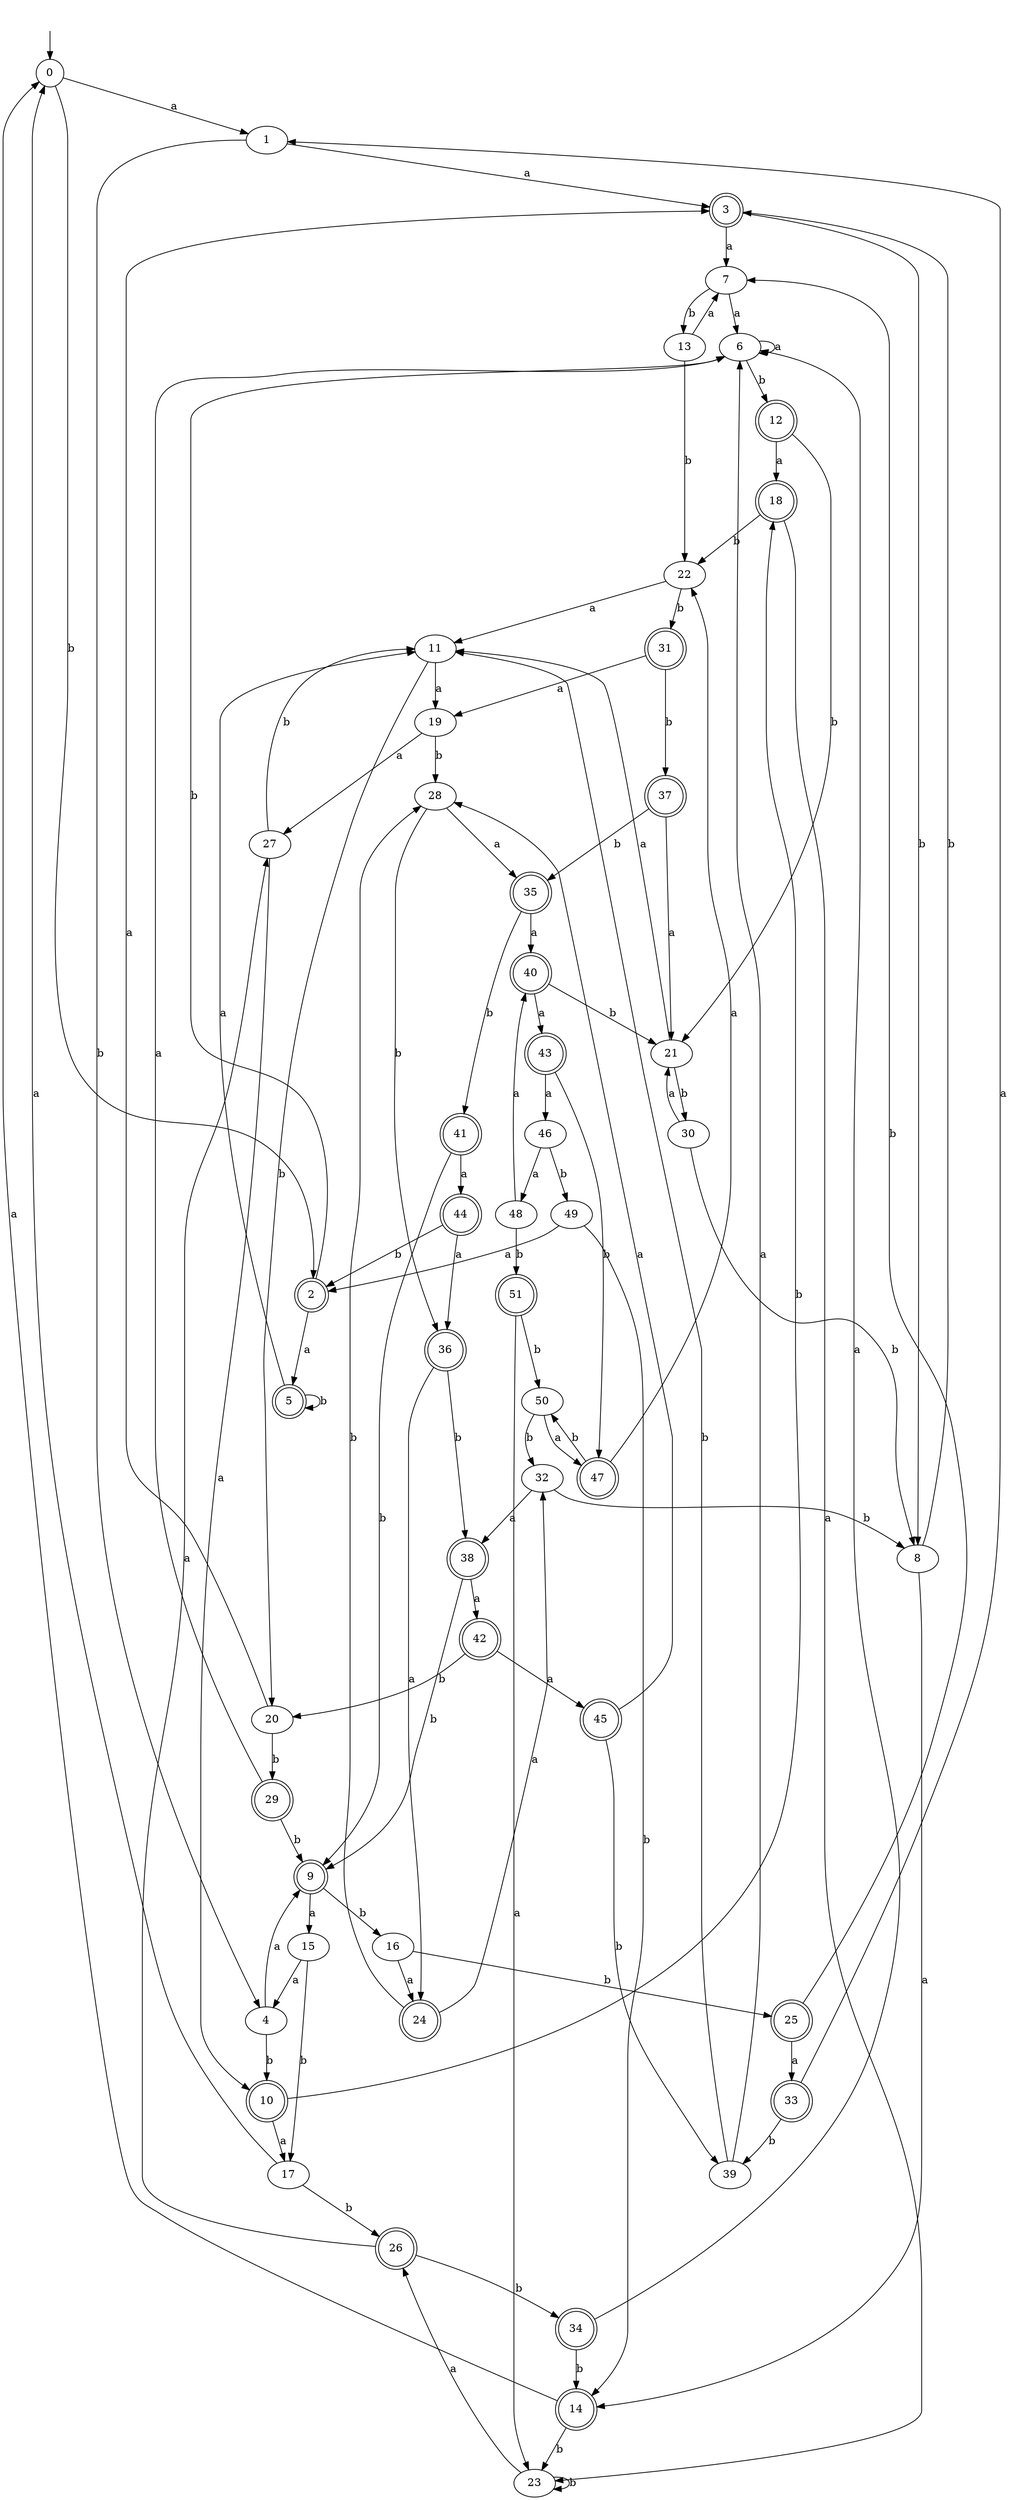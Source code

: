 digraph RandomDFA {
  __start0 [label="", shape=none];
  __start0 -> 0 [label=""];
  0 [shape=circle]
  0 -> 1 [label="a"]
  0 -> 2 [label="b"]
  1
  1 -> 3 [label="a"]
  1 -> 4 [label="b"]
  2 [shape=doublecircle]
  2 -> 5 [label="a"]
  2 -> 6 [label="b"]
  3 [shape=doublecircle]
  3 -> 7 [label="a"]
  3 -> 8 [label="b"]
  4
  4 -> 9 [label="a"]
  4 -> 10 [label="b"]
  5 [shape=doublecircle]
  5 -> 11 [label="a"]
  5 -> 5 [label="b"]
  6
  6 -> 6 [label="a"]
  6 -> 12 [label="b"]
  7
  7 -> 6 [label="a"]
  7 -> 13 [label="b"]
  8
  8 -> 14 [label="a"]
  8 -> 3 [label="b"]
  9 [shape=doublecircle]
  9 -> 15 [label="a"]
  9 -> 16 [label="b"]
  10 [shape=doublecircle]
  10 -> 17 [label="a"]
  10 -> 18 [label="b"]
  11
  11 -> 19 [label="a"]
  11 -> 20 [label="b"]
  12 [shape=doublecircle]
  12 -> 18 [label="a"]
  12 -> 21 [label="b"]
  13
  13 -> 7 [label="a"]
  13 -> 22 [label="b"]
  14 [shape=doublecircle]
  14 -> 0 [label="a"]
  14 -> 23 [label="b"]
  15
  15 -> 4 [label="a"]
  15 -> 17 [label="b"]
  16
  16 -> 24 [label="a"]
  16 -> 25 [label="b"]
  17
  17 -> 0 [label="a"]
  17 -> 26 [label="b"]
  18 [shape=doublecircle]
  18 -> 23 [label="a"]
  18 -> 22 [label="b"]
  19
  19 -> 27 [label="a"]
  19 -> 28 [label="b"]
  20
  20 -> 3 [label="a"]
  20 -> 29 [label="b"]
  21
  21 -> 11 [label="a"]
  21 -> 30 [label="b"]
  22
  22 -> 11 [label="a"]
  22 -> 31 [label="b"]
  23
  23 -> 26 [label="a"]
  23 -> 23 [label="b"]
  24 [shape=doublecircle]
  24 -> 32 [label="a"]
  24 -> 28 [label="b"]
  25 [shape=doublecircle]
  25 -> 33 [label="a"]
  25 -> 7 [label="b"]
  26 [shape=doublecircle]
  26 -> 27 [label="a"]
  26 -> 34 [label="b"]
  27
  27 -> 10 [label="a"]
  27 -> 11 [label="b"]
  28
  28 -> 35 [label="a"]
  28 -> 36 [label="b"]
  29 [shape=doublecircle]
  29 -> 6 [label="a"]
  29 -> 9 [label="b"]
  30
  30 -> 21 [label="a"]
  30 -> 8 [label="b"]
  31 [shape=doublecircle]
  31 -> 19 [label="a"]
  31 -> 37 [label="b"]
  32
  32 -> 38 [label="a"]
  32 -> 8 [label="b"]
  33 [shape=doublecircle]
  33 -> 1 [label="a"]
  33 -> 39 [label="b"]
  34 [shape=doublecircle]
  34 -> 6 [label="a"]
  34 -> 14 [label="b"]
  35 [shape=doublecircle]
  35 -> 40 [label="a"]
  35 -> 41 [label="b"]
  36 [shape=doublecircle]
  36 -> 24 [label="a"]
  36 -> 38 [label="b"]
  37 [shape=doublecircle]
  37 -> 21 [label="a"]
  37 -> 35 [label="b"]
  38 [shape=doublecircle]
  38 -> 42 [label="a"]
  38 -> 9 [label="b"]
  39
  39 -> 6 [label="a"]
  39 -> 11 [label="b"]
  40 [shape=doublecircle]
  40 -> 43 [label="a"]
  40 -> 21 [label="b"]
  41 [shape=doublecircle]
  41 -> 44 [label="a"]
  41 -> 9 [label="b"]
  42 [shape=doublecircle]
  42 -> 45 [label="a"]
  42 -> 20 [label="b"]
  43 [shape=doublecircle]
  43 -> 46 [label="a"]
  43 -> 47 [label="b"]
  44 [shape=doublecircle]
  44 -> 36 [label="a"]
  44 -> 2 [label="b"]
  45 [shape=doublecircle]
  45 -> 28 [label="a"]
  45 -> 39 [label="b"]
  46
  46 -> 48 [label="a"]
  46 -> 49 [label="b"]
  47 [shape=doublecircle]
  47 -> 22 [label="a"]
  47 -> 50 [label="b"]
  48
  48 -> 40 [label="a"]
  48 -> 51 [label="b"]
  49
  49 -> 2 [label="a"]
  49 -> 14 [label="b"]
  50
  50 -> 47 [label="a"]
  50 -> 32 [label="b"]
  51 [shape=doublecircle]
  51 -> 23 [label="a"]
  51 -> 50 [label="b"]
}
